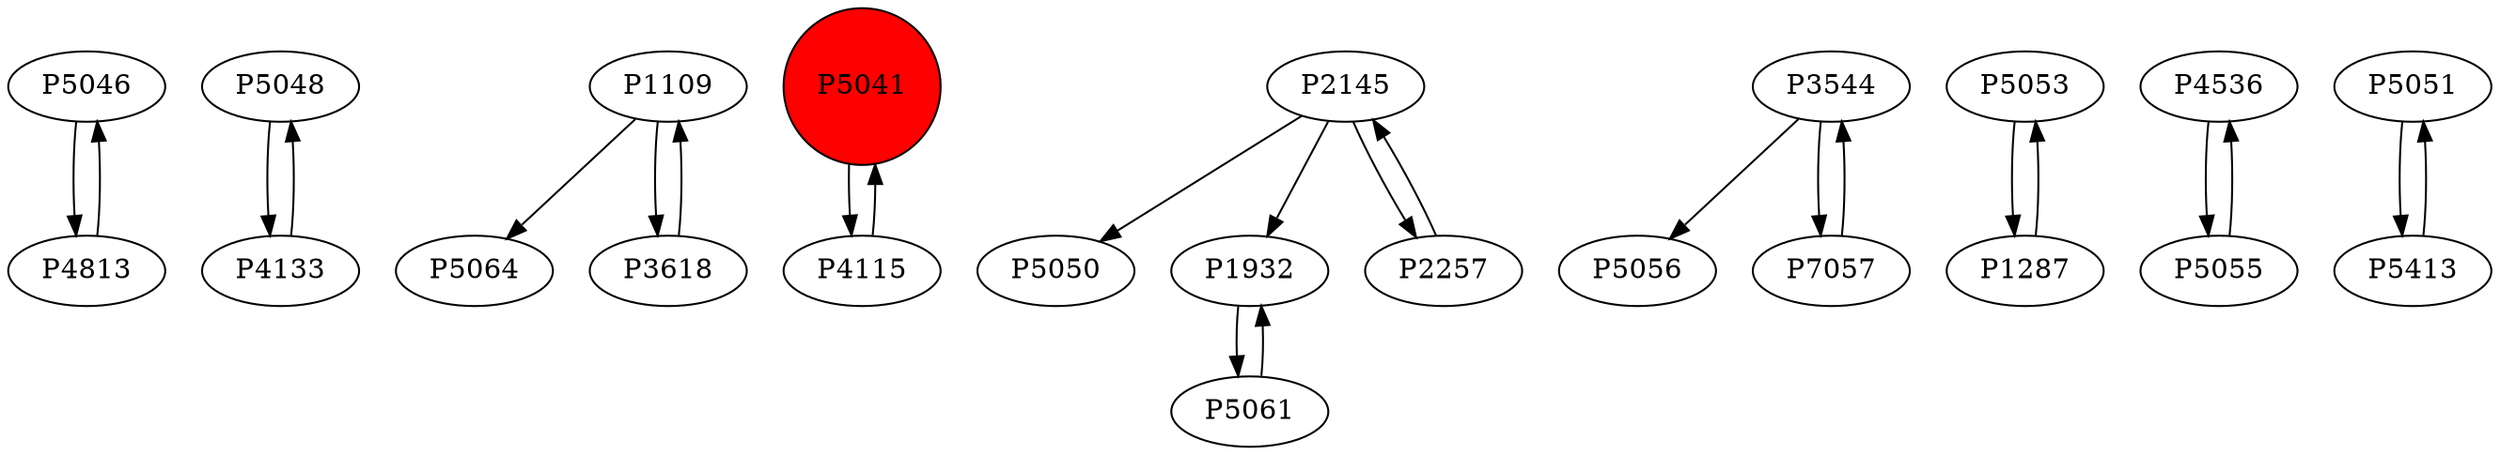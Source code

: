 digraph {
	P5046 -> P4813
	P5048 -> P4133
	P1109 -> P5064
	P5041 -> P4115
	P2145 -> P5050
	P2145 -> P1932
	P3544 -> P5056
	P4115 -> P5041
	P4813 -> P5046
	P1932 -> P5061
	P5053 -> P1287
	P2257 -> P2145
	P4536 -> P5055
	P2145 -> P2257
	P3618 -> P1109
	P4133 -> P5048
	P5051 -> P5413
	P7057 -> P3544
	P3544 -> P7057
	P5061 -> P1932
	P5413 -> P5051
	P1287 -> P5053
	P5055 -> P4536
	P1109 -> P3618
	P5041 [shape=circle]
	P5041 [style=filled]
	P5041 [fillcolor=red]
}